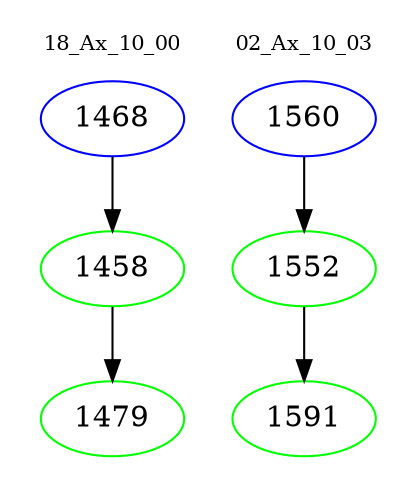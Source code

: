 digraph{
subgraph cluster_0 {
color = white
label = "18_Ax_10_00";
fontsize=10;
T0_1468 [label="1468", color="blue"]
T0_1468 -> T0_1458 [color="black"]
T0_1458 [label="1458", color="green"]
T0_1458 -> T0_1479 [color="black"]
T0_1479 [label="1479", color="green"]
}
subgraph cluster_1 {
color = white
label = "02_Ax_10_03";
fontsize=10;
T1_1560 [label="1560", color="blue"]
T1_1560 -> T1_1552 [color="black"]
T1_1552 [label="1552", color="green"]
T1_1552 -> T1_1591 [color="black"]
T1_1591 [label="1591", color="green"]
}
}
